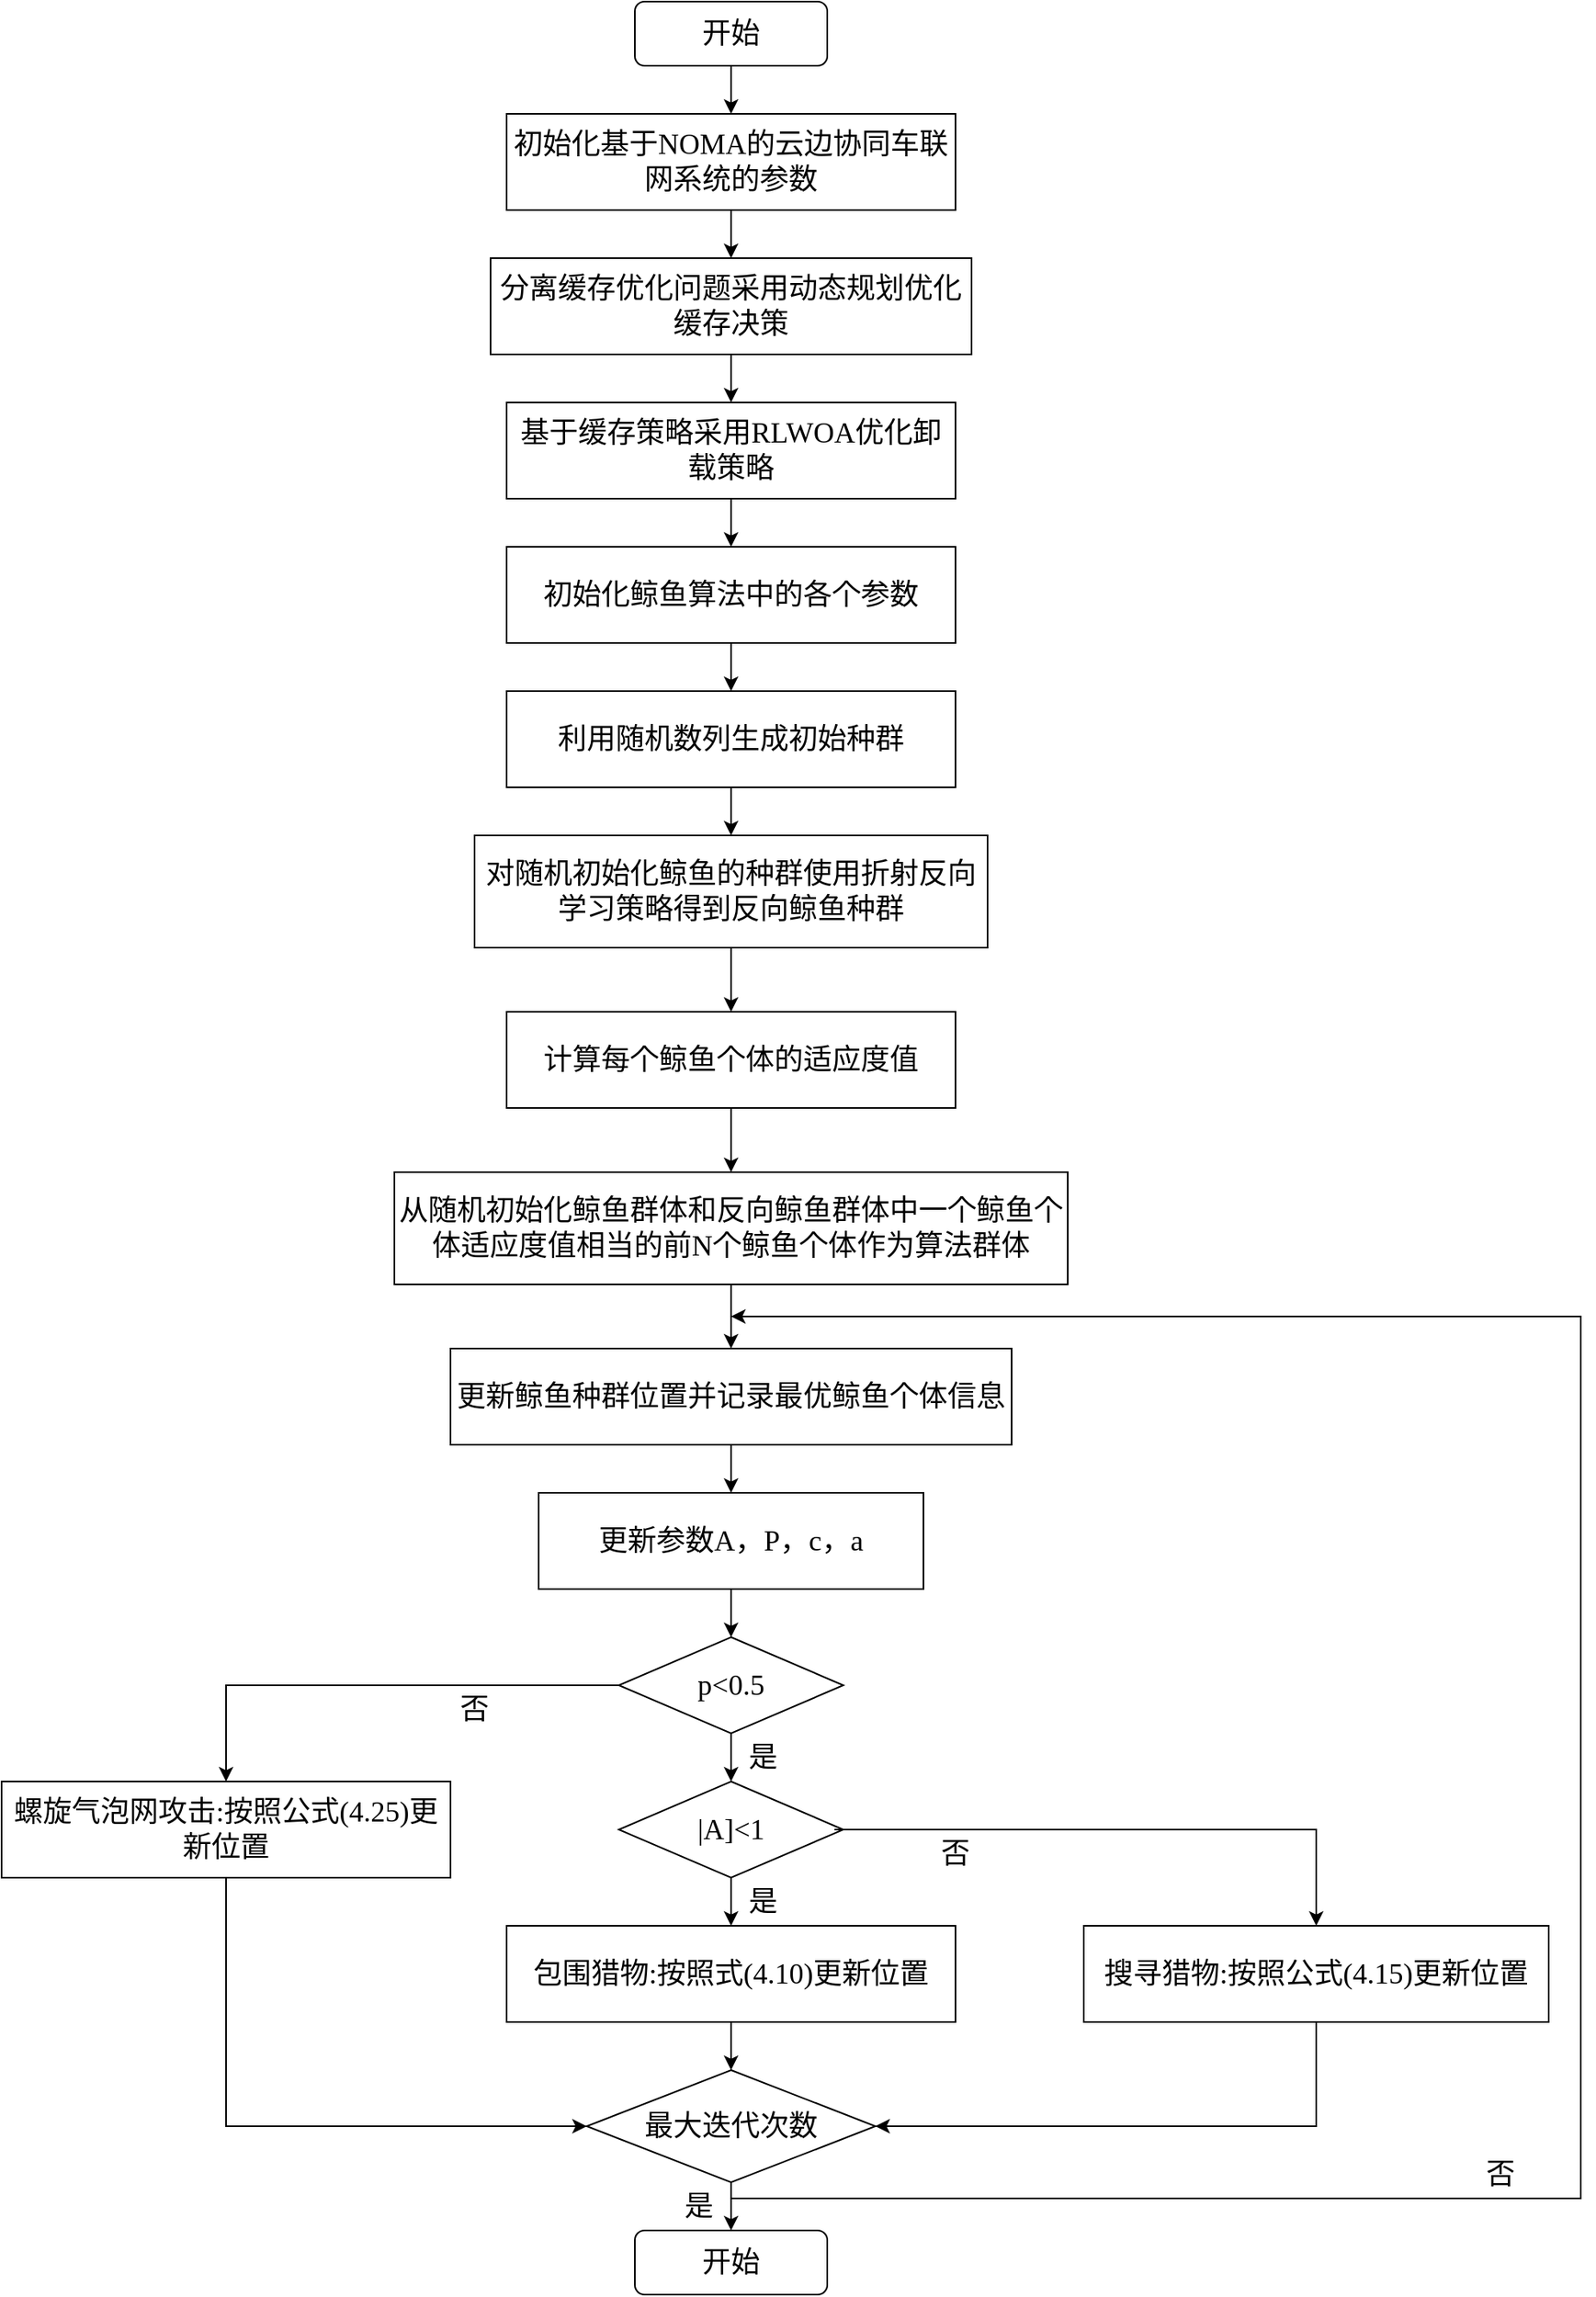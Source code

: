 <mxfile version="26.1.0">
  <diagram name="第 1 页" id="wU-X7JaxsdOvZIsjRF7p">
    <mxGraphModel dx="1750" dy="-221" grid="1" gridSize="10" guides="1" tooltips="1" connect="1" arrows="1" fold="1" page="1" pageScale="1" pageWidth="827" pageHeight="1169" math="0" shadow="0">
      <root>
        <mxCell id="0" />
        <mxCell id="1" parent="0" />
        <mxCell id="o_MQlFLdlcNvu8LTCIbA-27" value="" style="edgeStyle=orthogonalEdgeStyle;rounded=0;orthogonalLoop=1;jettySize=auto;html=1;fontFamily=Verdana;fontSize=18;" parent="1" source="o_MQlFLdlcNvu8LTCIbA-28" target="o_MQlFLdlcNvu8LTCIbA-30" edge="1">
          <mxGeometry relative="1" as="geometry" />
        </mxCell>
        <mxCell id="o_MQlFLdlcNvu8LTCIbA-28" value="&lt;font style=&quot;vertical-align: inherit; font-size: 18px;&quot;&gt;&lt;font style=&quot;vertical-align: inherit; font-size: 18px;&quot;&gt;开始&lt;/font&gt;&lt;/font&gt;" style="rounded=1;whiteSpace=wrap;html=1;fontSize=18;glass=0;strokeWidth=1;shadow=0;fontFamily=Verdana;" parent="1" vertex="1">
          <mxGeometry x="560" y="1250" width="120" height="40" as="geometry" />
        </mxCell>
        <mxCell id="o_MQlFLdlcNvu8LTCIbA-29" value="" style="edgeStyle=orthogonalEdgeStyle;rounded=0;orthogonalLoop=1;jettySize=auto;html=1;fontFamily=Verdana;fontSize=18;" parent="1" source="o_MQlFLdlcNvu8LTCIbA-30" target="o_MQlFLdlcNvu8LTCIbA-32" edge="1">
          <mxGeometry relative="1" as="geometry" />
        </mxCell>
        <mxCell id="o_MQlFLdlcNvu8LTCIbA-30" value="&lt;font style=&quot;vertical-align: inherit; font-size: 18px;&quot;&gt;&lt;font style=&quot;vertical-align: inherit; font-size: 18px;&quot;&gt;初始化基于NOMA的云边协同车联网系统的参数&lt;/font&gt;&lt;/font&gt;" style="rounded=0;whiteSpace=wrap;html=1;fontFamily=Verdana;fontSize=18;" parent="1" vertex="1">
          <mxGeometry x="480" y="1320" width="280" height="60" as="geometry" />
        </mxCell>
        <mxCell id="o_MQlFLdlcNvu8LTCIbA-31" value="" style="edgeStyle=orthogonalEdgeStyle;rounded=0;orthogonalLoop=1;jettySize=auto;html=1;fontFamily=Verdana;fontSize=18;" parent="1" source="o_MQlFLdlcNvu8LTCIbA-32" target="o_MQlFLdlcNvu8LTCIbA-34" edge="1">
          <mxGeometry relative="1" as="geometry" />
        </mxCell>
        <mxCell id="o_MQlFLdlcNvu8LTCIbA-32" value="&lt;font style=&quot;vertical-align: inherit; font-size: 18px;&quot;&gt;&lt;font style=&quot;vertical-align: inherit; font-size: 18px;&quot;&gt;分离缓存优化问题采用动态规划优化缓存决策&lt;/font&gt;&lt;/font&gt;" style="rounded=0;whiteSpace=wrap;html=1;fontFamily=Verdana;fontSize=18;" parent="1" vertex="1">
          <mxGeometry x="470" y="1410" width="300" height="60" as="geometry" />
        </mxCell>
        <mxCell id="o_MQlFLdlcNvu8LTCIbA-33" value="" style="edgeStyle=orthogonalEdgeStyle;rounded=0;orthogonalLoop=1;jettySize=auto;html=1;fontFamily=Verdana;fontSize=18;" parent="1" source="o_MQlFLdlcNvu8LTCIbA-34" target="o_MQlFLdlcNvu8LTCIbA-36" edge="1">
          <mxGeometry relative="1" as="geometry" />
        </mxCell>
        <mxCell id="o_MQlFLdlcNvu8LTCIbA-34" value="&lt;font style=&quot;vertical-align: inherit; font-size: 18px;&quot;&gt;&lt;font style=&quot;vertical-align: inherit; font-size: 18px;&quot;&gt;基于缓存策略采用RLWOA优化卸载策略&lt;/font&gt;&lt;/font&gt;" style="rounded=0;whiteSpace=wrap;html=1;fontFamily=Verdana;fontSize=18;" parent="1" vertex="1">
          <mxGeometry x="480" y="1500" width="280" height="60" as="geometry" />
        </mxCell>
        <mxCell id="o_MQlFLdlcNvu8LTCIbA-35" value="" style="edgeStyle=orthogonalEdgeStyle;rounded=0;orthogonalLoop=1;jettySize=auto;html=1;fontFamily=Verdana;fontSize=18;" parent="1" source="o_MQlFLdlcNvu8LTCIbA-36" target="o_MQlFLdlcNvu8LTCIbA-38" edge="1">
          <mxGeometry relative="1" as="geometry" />
        </mxCell>
        <mxCell id="o_MQlFLdlcNvu8LTCIbA-36" value="&lt;font style=&quot;vertical-align: inherit; font-size: 18px;&quot;&gt;&lt;font style=&quot;vertical-align: inherit; font-size: 18px;&quot;&gt;初始化鲸鱼算法中的各个参数&lt;/font&gt;&lt;/font&gt;" style="rounded=0;whiteSpace=wrap;html=1;fontFamily=Verdana;fontSize=18;" parent="1" vertex="1">
          <mxGeometry x="480" y="1590" width="280" height="60" as="geometry" />
        </mxCell>
        <mxCell id="o_MQlFLdlcNvu8LTCIbA-37" value="" style="edgeStyle=orthogonalEdgeStyle;rounded=0;orthogonalLoop=1;jettySize=auto;html=1;fontFamily=Verdana;fontSize=18;" parent="1" source="o_MQlFLdlcNvu8LTCIbA-38" target="o_MQlFLdlcNvu8LTCIbA-40" edge="1">
          <mxGeometry relative="1" as="geometry" />
        </mxCell>
        <mxCell id="o_MQlFLdlcNvu8LTCIbA-38" value="&lt;font style=&quot;vertical-align: inherit; font-size: 18px;&quot;&gt;&lt;font style=&quot;vertical-align: inherit; font-size: 18px;&quot;&gt;利用随机数列生成初始种群&lt;/font&gt;&lt;/font&gt;" style="rounded=0;whiteSpace=wrap;html=1;fontFamily=Verdana;fontSize=18;" parent="1" vertex="1">
          <mxGeometry x="480" y="1680" width="280" height="60" as="geometry" />
        </mxCell>
        <mxCell id="o_MQlFLdlcNvu8LTCIbA-39" value="" style="edgeStyle=orthogonalEdgeStyle;rounded=0;orthogonalLoop=1;jettySize=auto;html=1;fontFamily=Verdana;fontSize=18;" parent="1" source="o_MQlFLdlcNvu8LTCIbA-40" target="o_MQlFLdlcNvu8LTCIbA-42" edge="1">
          <mxGeometry relative="1" as="geometry" />
        </mxCell>
        <mxCell id="o_MQlFLdlcNvu8LTCIbA-40" value="&lt;font style=&quot;vertical-align: inherit; font-size: 18px;&quot;&gt;&lt;font style=&quot;vertical-align: inherit; font-size: 18px;&quot;&gt;对随机初始化鲸鱼的种群使用折射反向学习策略得到反向鲸鱼种群&lt;/font&gt;&lt;/font&gt;" style="rounded=0;whiteSpace=wrap;html=1;fontFamily=Verdana;fontSize=18;" parent="1" vertex="1">
          <mxGeometry x="460" y="1770" width="320" height="70" as="geometry" />
        </mxCell>
        <mxCell id="o_MQlFLdlcNvu8LTCIbA-41" value="" style="edgeStyle=orthogonalEdgeStyle;rounded=0;orthogonalLoop=1;jettySize=auto;html=1;fontFamily=Verdana;fontSize=18;" parent="1" source="o_MQlFLdlcNvu8LTCIbA-42" target="o_MQlFLdlcNvu8LTCIbA-44" edge="1">
          <mxGeometry relative="1" as="geometry" />
        </mxCell>
        <mxCell id="o_MQlFLdlcNvu8LTCIbA-42" value="&lt;font style=&quot;vertical-align: inherit; font-size: 18px;&quot;&gt;&lt;font style=&quot;vertical-align: inherit; font-size: 18px;&quot;&gt;计算每个鲸鱼个体的适应度值&lt;/font&gt;&lt;/font&gt;" style="rounded=0;whiteSpace=wrap;html=1;fontFamily=Verdana;fontSize=18;" parent="1" vertex="1">
          <mxGeometry x="480" y="1880" width="280" height="60" as="geometry" />
        </mxCell>
        <mxCell id="o_MQlFLdlcNvu8LTCIbA-43" value="" style="edgeStyle=orthogonalEdgeStyle;rounded=0;orthogonalLoop=1;jettySize=auto;html=1;fontFamily=Verdana;fontSize=18;" parent="1" source="o_MQlFLdlcNvu8LTCIbA-44" target="o_MQlFLdlcNvu8LTCIbA-46" edge="1">
          <mxGeometry relative="1" as="geometry" />
        </mxCell>
        <mxCell id="o_MQlFLdlcNvu8LTCIbA-44" value="&lt;font style=&quot;vertical-align: inherit; font-size: 18px;&quot;&gt;&lt;font style=&quot;vertical-align: inherit; font-size: 18px;&quot;&gt;从随机初始化鲸鱼群体和反向鲸鱼群体中一个鲸鱼个体适应度值相当的前N个鲸鱼个体作为算法群体&lt;/font&gt;&lt;/font&gt;" style="rounded=0;whiteSpace=wrap;html=1;fontFamily=Verdana;fontSize=18;" parent="1" vertex="1">
          <mxGeometry x="410" y="1980" width="420" height="70" as="geometry" />
        </mxCell>
        <mxCell id="tspWL6LLkXULz-4tdyGN-4" value="" style="edgeStyle=orthogonalEdgeStyle;rounded=0;orthogonalLoop=1;jettySize=auto;html=1;" edge="1" parent="1" source="o_MQlFLdlcNvu8LTCIbA-46" target="tspWL6LLkXULz-4tdyGN-1">
          <mxGeometry relative="1" as="geometry" />
        </mxCell>
        <mxCell id="o_MQlFLdlcNvu8LTCIbA-46" value="&lt;font style=&quot;vertical-align: inherit; font-size: 18px;&quot;&gt;&lt;font style=&quot;vertical-align: inherit; font-size: 18px;&quot;&gt;更新鲸鱼种群位置并记录最优鲸鱼个体信息&lt;/font&gt;&lt;/font&gt;" style="rounded=0;whiteSpace=wrap;html=1;fontFamily=Verdana;fontSize=18;" parent="1" vertex="1">
          <mxGeometry x="445" y="2090" width="350" height="60" as="geometry" />
        </mxCell>
        <mxCell id="tspWL6LLkXULz-4tdyGN-6" value="" style="edgeStyle=orthogonalEdgeStyle;rounded=0;orthogonalLoop=1;jettySize=auto;html=1;" edge="1" parent="1" source="tspWL6LLkXULz-4tdyGN-1" target="tspWL6LLkXULz-4tdyGN-5">
          <mxGeometry relative="1" as="geometry" />
        </mxCell>
        <mxCell id="tspWL6LLkXULz-4tdyGN-1" value="&lt;font style=&quot;vertical-align: inherit; font-size: 18px;&quot;&gt;&lt;font style=&quot;vertical-align: inherit; font-size: 18px;&quot;&gt;更新参数A，P，c，a&lt;/font&gt;&lt;/font&gt;" style="rounded=0;whiteSpace=wrap;html=1;fontFamily=Verdana;fontSize=18;" vertex="1" parent="1">
          <mxGeometry x="500" y="2180" width="240" height="60" as="geometry" />
        </mxCell>
        <mxCell id="tspWL6LLkXULz-4tdyGN-8" value="" style="edgeStyle=orthogonalEdgeStyle;rounded=0;orthogonalLoop=1;jettySize=auto;html=1;" edge="1" parent="1" source="tspWL6LLkXULz-4tdyGN-5" target="tspWL6LLkXULz-4tdyGN-7">
          <mxGeometry relative="1" as="geometry" />
        </mxCell>
        <mxCell id="tspWL6LLkXULz-4tdyGN-5" value="&lt;font style=&quot;font-size: 18px;&quot; face=&quot;Verdana&quot;&gt;p&amp;lt;0.5&lt;/font&gt;" style="rhombus;whiteSpace=wrap;html=1;" vertex="1" parent="1">
          <mxGeometry x="550" y="2270" width="140" height="60" as="geometry" />
        </mxCell>
        <mxCell id="tspWL6LLkXULz-4tdyGN-11" value="" style="edgeStyle=orthogonalEdgeStyle;rounded=0;orthogonalLoop=1;jettySize=auto;html=1;" edge="1" parent="1" source="tspWL6LLkXULz-4tdyGN-7" target="tspWL6LLkXULz-4tdyGN-9">
          <mxGeometry relative="1" as="geometry" />
        </mxCell>
        <mxCell id="tspWL6LLkXULz-4tdyGN-7" value="&lt;font face=&quot;Verdana&quot;&gt;&lt;span style=&quot;font-size: 18px;&quot;&gt;|A]&amp;lt;1&lt;/span&gt;&lt;/font&gt;" style="rhombus;whiteSpace=wrap;html=1;" vertex="1" parent="1">
          <mxGeometry x="550" y="2360" width="140" height="60" as="geometry" />
        </mxCell>
        <mxCell id="tspWL6LLkXULz-4tdyGN-15" value="" style="edgeStyle=orthogonalEdgeStyle;rounded=0;orthogonalLoop=1;jettySize=auto;html=1;" edge="1" parent="1" source="tspWL6LLkXULz-4tdyGN-9" target="tspWL6LLkXULz-4tdyGN-14">
          <mxGeometry relative="1" as="geometry" />
        </mxCell>
        <mxCell id="tspWL6LLkXULz-4tdyGN-9" value="&lt;font style=&quot;vertical-align: inherit; font-size: 18px;&quot;&gt;&lt;font style=&quot;vertical-align: inherit; font-size: 18px;&quot;&gt;包围猎物:按照式(4.10)更新位置&lt;/font&gt;&lt;/font&gt;" style="rounded=0;whiteSpace=wrap;html=1;fontFamily=Verdana;fontSize=18;" vertex="1" parent="1">
          <mxGeometry x="480" y="2450" width="280" height="60" as="geometry" />
        </mxCell>
        <mxCell id="tspWL6LLkXULz-4tdyGN-12" value="&lt;font style=&quot;vertical-align: inherit; font-size: 18px;&quot;&gt;&lt;font style=&quot;vertical-align: inherit; font-size: 18px;&quot;&gt;螺旋气泡网攻击:按照公式(4.25)更新位置&lt;/font&gt;&lt;/font&gt;" style="rounded=0;whiteSpace=wrap;html=1;fontFamily=Verdana;fontSize=18;" vertex="1" parent="1">
          <mxGeometry x="165" y="2360" width="280" height="60" as="geometry" />
        </mxCell>
        <mxCell id="tspWL6LLkXULz-4tdyGN-13" value="&lt;font style=&quot;vertical-align: inherit; font-size: 18px;&quot;&gt;&lt;font style=&quot;vertical-align: inherit; font-size: 18px;&quot;&gt;搜寻猎物:按照公式(4.15)更新位置&lt;/font&gt;&lt;/font&gt;" style="rounded=0;whiteSpace=wrap;html=1;fontFamily=Verdana;fontSize=18;" vertex="1" parent="1">
          <mxGeometry x="840" y="2450" width="290" height="60" as="geometry" />
        </mxCell>
        <mxCell id="tspWL6LLkXULz-4tdyGN-17" value="" style="edgeStyle=orthogonalEdgeStyle;rounded=0;orthogonalLoop=1;jettySize=auto;html=1;" edge="1" parent="1" source="tspWL6LLkXULz-4tdyGN-14" target="tspWL6LLkXULz-4tdyGN-16">
          <mxGeometry relative="1" as="geometry" />
        </mxCell>
        <mxCell id="tspWL6LLkXULz-4tdyGN-14" value="&lt;font face=&quot;Verdana&quot;&gt;&lt;span style=&quot;font-size: 18px;&quot;&gt;最大迭代次数&lt;/span&gt;&lt;/font&gt;" style="rhombus;whiteSpace=wrap;html=1;" vertex="1" parent="1">
          <mxGeometry x="530" y="2540" width="180" height="70" as="geometry" />
        </mxCell>
        <mxCell id="tspWL6LLkXULz-4tdyGN-16" value="&lt;font style=&quot;vertical-align: inherit; font-size: 18px;&quot;&gt;&lt;font style=&quot;vertical-align: inherit; font-size: 18px;&quot;&gt;开始&lt;/font&gt;&lt;/font&gt;" style="rounded=1;whiteSpace=wrap;html=1;fontSize=18;glass=0;strokeWidth=1;shadow=0;fontFamily=Verdana;" vertex="1" parent="1">
          <mxGeometry x="560" y="2640" width="120" height="40" as="geometry" />
        </mxCell>
        <mxCell id="tspWL6LLkXULz-4tdyGN-18" value="" style="endArrow=classic;html=1;rounded=0;exitX=0;exitY=0.5;exitDx=0;exitDy=0;entryX=0.5;entryY=0;entryDx=0;entryDy=0;" edge="1" parent="1" source="tspWL6LLkXULz-4tdyGN-5" target="tspWL6LLkXULz-4tdyGN-12">
          <mxGeometry width="50" height="50" relative="1" as="geometry">
            <mxPoint x="210" y="2330" as="sourcePoint" />
            <mxPoint x="260" y="2280" as="targetPoint" />
            <Array as="points">
              <mxPoint x="305" y="2300" />
            </Array>
          </mxGeometry>
        </mxCell>
        <mxCell id="tspWL6LLkXULz-4tdyGN-19" value="" style="endArrow=classic;html=1;rounded=0;exitX=0.961;exitY=0.501;exitDx=0;exitDy=0;exitPerimeter=0;entryX=0.5;entryY=0;entryDx=0;entryDy=0;" edge="1" parent="1" source="tspWL6LLkXULz-4tdyGN-7" target="tspWL6LLkXULz-4tdyGN-13">
          <mxGeometry width="50" height="50" relative="1" as="geometry">
            <mxPoint x="790" y="2410" as="sourcePoint" />
            <mxPoint x="840" y="2360" as="targetPoint" />
            <Array as="points">
              <mxPoint x="985" y="2390" />
            </Array>
          </mxGeometry>
        </mxCell>
        <mxCell id="tspWL6LLkXULz-4tdyGN-20" value="" style="endArrow=classic;html=1;rounded=0;exitX=0.5;exitY=1;exitDx=0;exitDy=0;entryX=0;entryY=0.5;entryDx=0;entryDy=0;" edge="1" parent="1" source="tspWL6LLkXULz-4tdyGN-12" target="tspWL6LLkXULz-4tdyGN-14">
          <mxGeometry width="50" height="50" relative="1" as="geometry">
            <mxPoint x="290" y="2590" as="sourcePoint" />
            <mxPoint x="340" y="2540" as="targetPoint" />
            <Array as="points">
              <mxPoint x="305" y="2575" />
            </Array>
          </mxGeometry>
        </mxCell>
        <mxCell id="tspWL6LLkXULz-4tdyGN-21" value="" style="endArrow=classic;html=1;rounded=0;exitX=0.5;exitY=1;exitDx=0;exitDy=0;entryX=1;entryY=0.5;entryDx=0;entryDy=0;" edge="1" parent="1" source="tspWL6LLkXULz-4tdyGN-13" target="tspWL6LLkXULz-4tdyGN-14">
          <mxGeometry width="50" height="50" relative="1" as="geometry">
            <mxPoint x="960" y="2640" as="sourcePoint" />
            <mxPoint x="1010" y="2590" as="targetPoint" />
            <Array as="points">
              <mxPoint x="985" y="2575" />
            </Array>
          </mxGeometry>
        </mxCell>
        <mxCell id="tspWL6LLkXULz-4tdyGN-22" value="" style="endArrow=classic;html=1;rounded=0;" edge="1" parent="1">
          <mxGeometry width="50" height="50" relative="1" as="geometry">
            <mxPoint x="620" y="2620" as="sourcePoint" />
            <mxPoint x="620" y="2070" as="targetPoint" />
            <Array as="points">
              <mxPoint x="1150" y="2620" />
              <mxPoint x="1150" y="2070" />
            </Array>
          </mxGeometry>
        </mxCell>
        <mxCell id="tspWL6LLkXULz-4tdyGN-23" value="&lt;font style=&quot;font-size: 18px;&quot; face=&quot;Verdana&quot;&gt;是&lt;/font&gt;" style="text;html=1;align=center;verticalAlign=middle;whiteSpace=wrap;rounded=0;" vertex="1" parent="1">
          <mxGeometry x="610" y="2330" width="60" height="30" as="geometry" />
        </mxCell>
        <mxCell id="tspWL6LLkXULz-4tdyGN-24" value="&lt;font style=&quot;font-size: 18px;&quot; face=&quot;Verdana&quot;&gt;是&lt;/font&gt;" style="text;html=1;align=center;verticalAlign=middle;whiteSpace=wrap;rounded=0;" vertex="1" parent="1">
          <mxGeometry x="610" y="2420" width="60" height="30" as="geometry" />
        </mxCell>
        <mxCell id="tspWL6LLkXULz-4tdyGN-25" value="&lt;font style=&quot;font-size: 18px;&quot; face=&quot;Verdana&quot;&gt;是&lt;/font&gt;" style="text;html=1;align=center;verticalAlign=middle;whiteSpace=wrap;rounded=0;" vertex="1" parent="1">
          <mxGeometry x="570" y="2610" width="60" height="30" as="geometry" />
        </mxCell>
        <mxCell id="tspWL6LLkXULz-4tdyGN-26" value="&lt;font style=&quot;font-size: 18px;&quot; face=&quot;Verdana&quot;&gt;否&lt;/font&gt;" style="text;html=1;align=center;verticalAlign=middle;whiteSpace=wrap;rounded=0;" vertex="1" parent="1">
          <mxGeometry x="430" y="2300" width="60" height="30" as="geometry" />
        </mxCell>
        <mxCell id="tspWL6LLkXULz-4tdyGN-27" value="&lt;font style=&quot;font-size: 18px;&quot; face=&quot;Verdana&quot;&gt;否&lt;/font&gt;" style="text;html=1;align=center;verticalAlign=middle;whiteSpace=wrap;rounded=0;" vertex="1" parent="1">
          <mxGeometry x="730" y="2390" width="60" height="30" as="geometry" />
        </mxCell>
        <mxCell id="tspWL6LLkXULz-4tdyGN-28" value="&lt;font style=&quot;font-size: 18px;&quot; face=&quot;Verdana&quot;&gt;否&lt;/font&gt;" style="text;html=1;align=center;verticalAlign=middle;whiteSpace=wrap;rounded=0;" vertex="1" parent="1">
          <mxGeometry x="1070" y="2590" width="60" height="30" as="geometry" />
        </mxCell>
      </root>
    </mxGraphModel>
  </diagram>
</mxfile>

